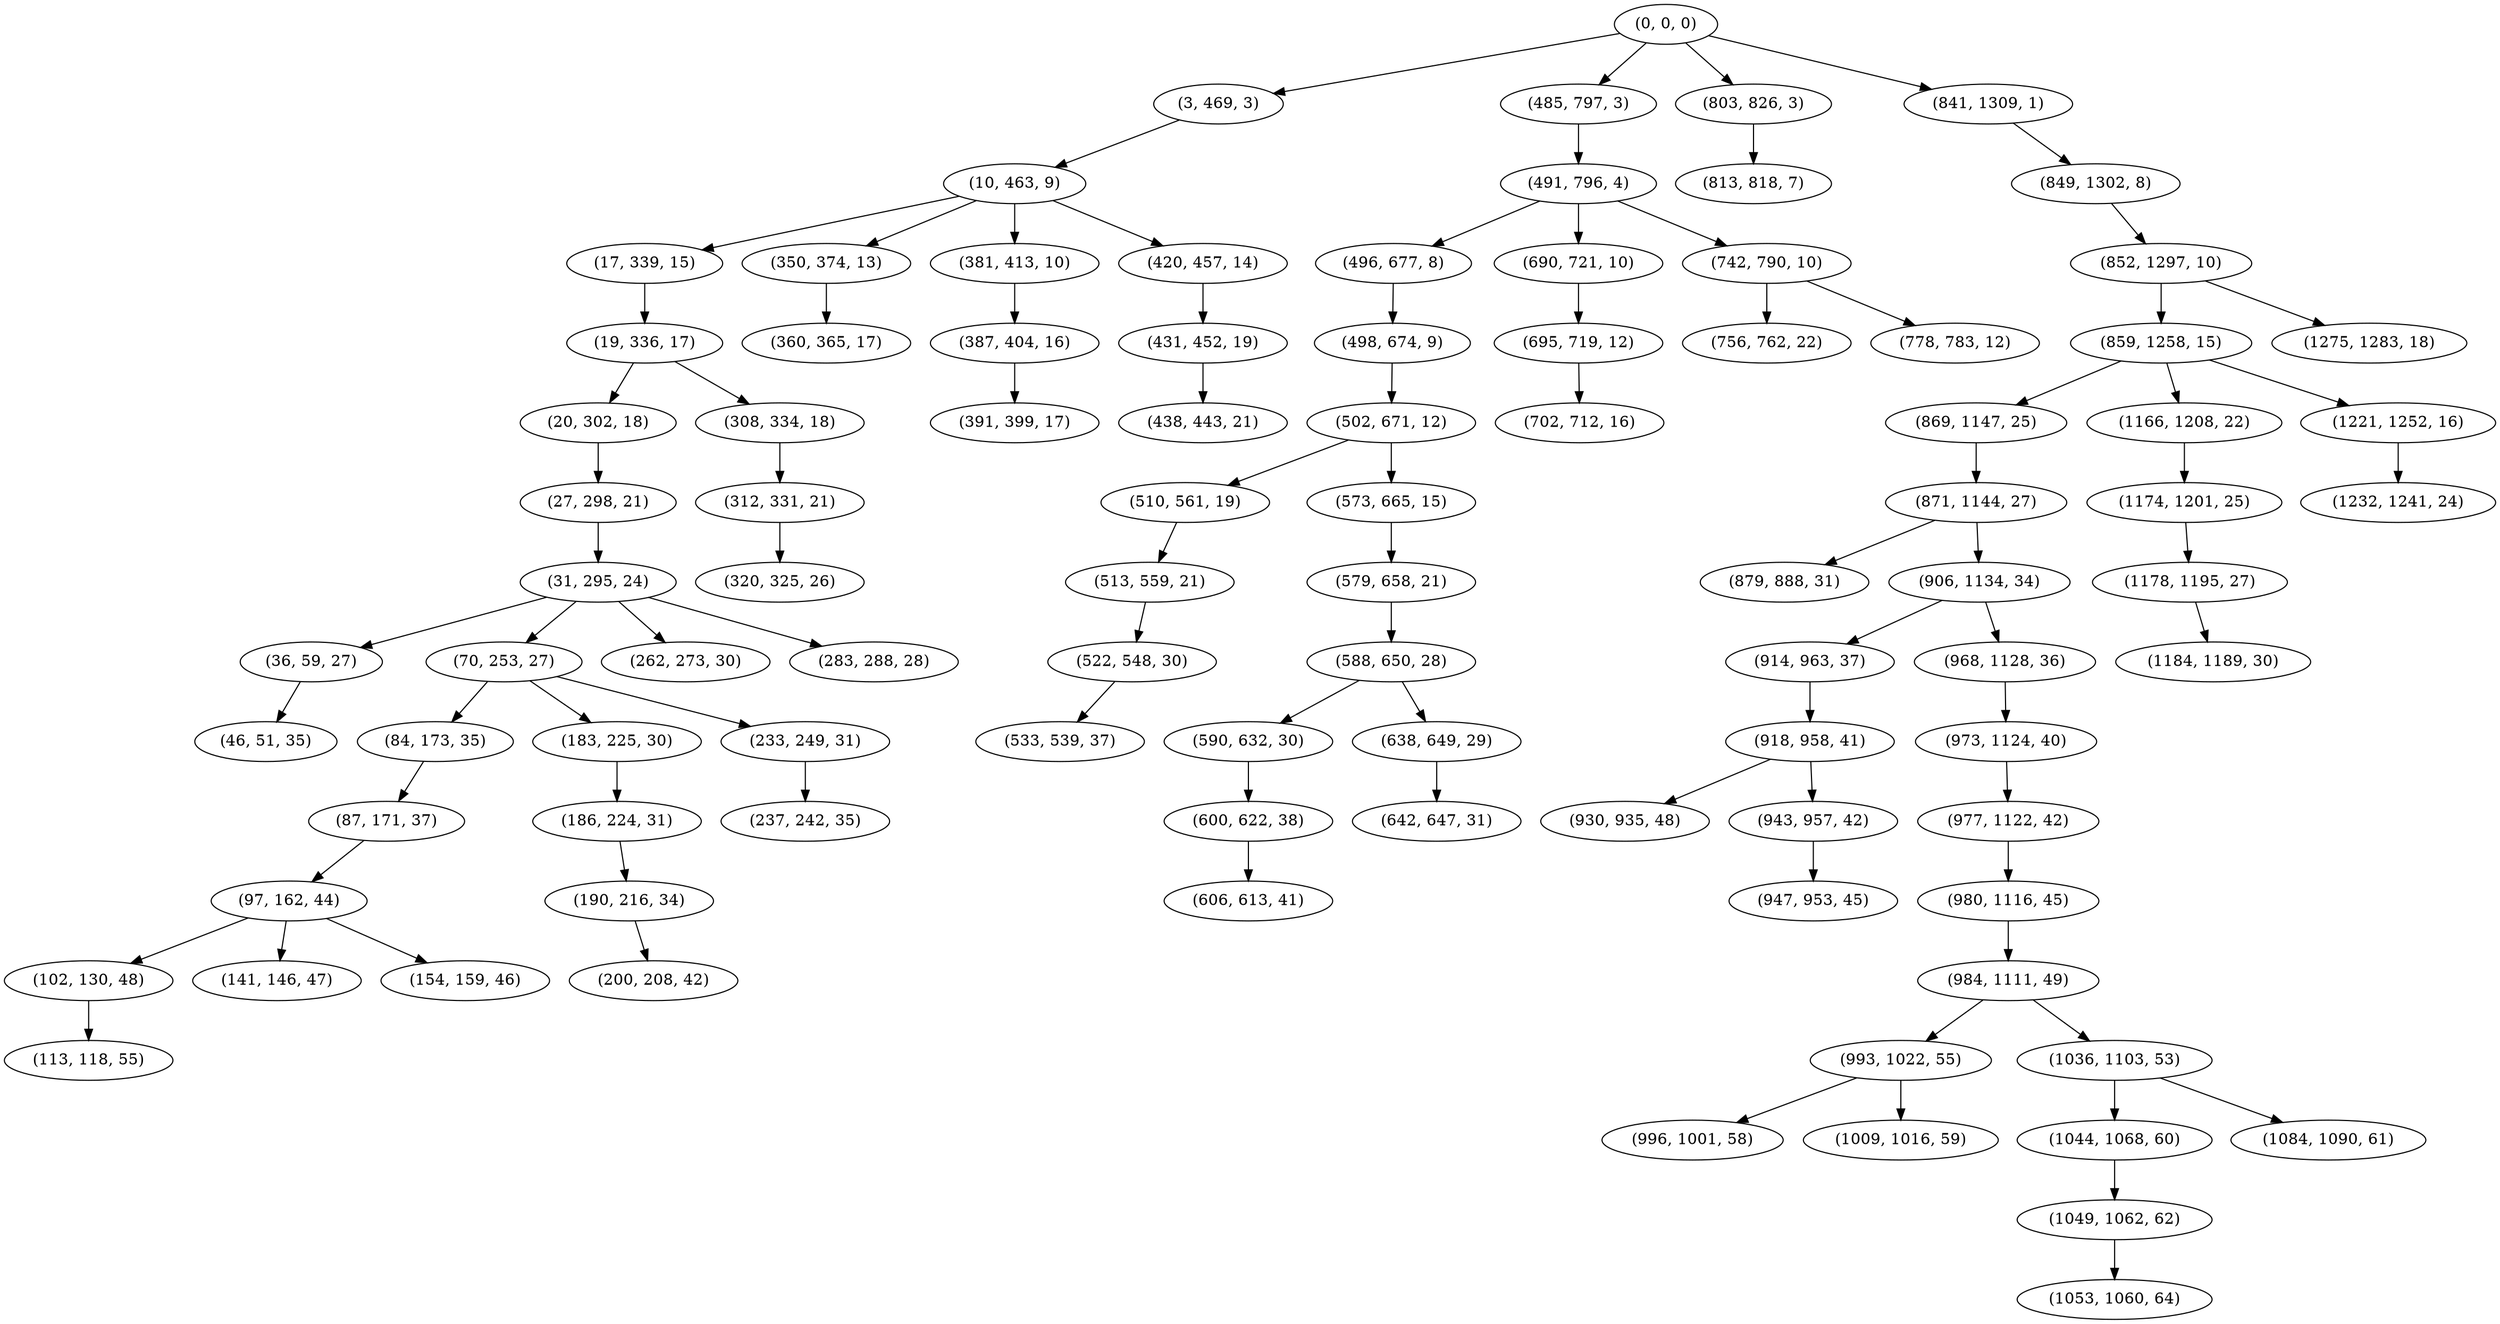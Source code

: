 digraph tree {
    "(0, 0, 0)";
    "(3, 469, 3)";
    "(10, 463, 9)";
    "(17, 339, 15)";
    "(19, 336, 17)";
    "(20, 302, 18)";
    "(27, 298, 21)";
    "(31, 295, 24)";
    "(36, 59, 27)";
    "(46, 51, 35)";
    "(70, 253, 27)";
    "(84, 173, 35)";
    "(87, 171, 37)";
    "(97, 162, 44)";
    "(102, 130, 48)";
    "(113, 118, 55)";
    "(141, 146, 47)";
    "(154, 159, 46)";
    "(183, 225, 30)";
    "(186, 224, 31)";
    "(190, 216, 34)";
    "(200, 208, 42)";
    "(233, 249, 31)";
    "(237, 242, 35)";
    "(262, 273, 30)";
    "(283, 288, 28)";
    "(308, 334, 18)";
    "(312, 331, 21)";
    "(320, 325, 26)";
    "(350, 374, 13)";
    "(360, 365, 17)";
    "(381, 413, 10)";
    "(387, 404, 16)";
    "(391, 399, 17)";
    "(420, 457, 14)";
    "(431, 452, 19)";
    "(438, 443, 21)";
    "(485, 797, 3)";
    "(491, 796, 4)";
    "(496, 677, 8)";
    "(498, 674, 9)";
    "(502, 671, 12)";
    "(510, 561, 19)";
    "(513, 559, 21)";
    "(522, 548, 30)";
    "(533, 539, 37)";
    "(573, 665, 15)";
    "(579, 658, 21)";
    "(588, 650, 28)";
    "(590, 632, 30)";
    "(600, 622, 38)";
    "(606, 613, 41)";
    "(638, 649, 29)";
    "(642, 647, 31)";
    "(690, 721, 10)";
    "(695, 719, 12)";
    "(702, 712, 16)";
    "(742, 790, 10)";
    "(756, 762, 22)";
    "(778, 783, 12)";
    "(803, 826, 3)";
    "(813, 818, 7)";
    "(841, 1309, 1)";
    "(849, 1302, 8)";
    "(852, 1297, 10)";
    "(859, 1258, 15)";
    "(869, 1147, 25)";
    "(871, 1144, 27)";
    "(879, 888, 31)";
    "(906, 1134, 34)";
    "(914, 963, 37)";
    "(918, 958, 41)";
    "(930, 935, 48)";
    "(943, 957, 42)";
    "(947, 953, 45)";
    "(968, 1128, 36)";
    "(973, 1124, 40)";
    "(977, 1122, 42)";
    "(980, 1116, 45)";
    "(984, 1111, 49)";
    "(993, 1022, 55)";
    "(996, 1001, 58)";
    "(1009, 1016, 59)";
    "(1036, 1103, 53)";
    "(1044, 1068, 60)";
    "(1049, 1062, 62)";
    "(1053, 1060, 64)";
    "(1084, 1090, 61)";
    "(1166, 1208, 22)";
    "(1174, 1201, 25)";
    "(1178, 1195, 27)";
    "(1184, 1189, 30)";
    "(1221, 1252, 16)";
    "(1232, 1241, 24)";
    "(1275, 1283, 18)";
    "(0, 0, 0)" -> "(3, 469, 3)";
    "(0, 0, 0)" -> "(485, 797, 3)";
    "(0, 0, 0)" -> "(803, 826, 3)";
    "(0, 0, 0)" -> "(841, 1309, 1)";
    "(3, 469, 3)" -> "(10, 463, 9)";
    "(10, 463, 9)" -> "(17, 339, 15)";
    "(10, 463, 9)" -> "(350, 374, 13)";
    "(10, 463, 9)" -> "(381, 413, 10)";
    "(10, 463, 9)" -> "(420, 457, 14)";
    "(17, 339, 15)" -> "(19, 336, 17)";
    "(19, 336, 17)" -> "(20, 302, 18)";
    "(19, 336, 17)" -> "(308, 334, 18)";
    "(20, 302, 18)" -> "(27, 298, 21)";
    "(27, 298, 21)" -> "(31, 295, 24)";
    "(31, 295, 24)" -> "(36, 59, 27)";
    "(31, 295, 24)" -> "(70, 253, 27)";
    "(31, 295, 24)" -> "(262, 273, 30)";
    "(31, 295, 24)" -> "(283, 288, 28)";
    "(36, 59, 27)" -> "(46, 51, 35)";
    "(70, 253, 27)" -> "(84, 173, 35)";
    "(70, 253, 27)" -> "(183, 225, 30)";
    "(70, 253, 27)" -> "(233, 249, 31)";
    "(84, 173, 35)" -> "(87, 171, 37)";
    "(87, 171, 37)" -> "(97, 162, 44)";
    "(97, 162, 44)" -> "(102, 130, 48)";
    "(97, 162, 44)" -> "(141, 146, 47)";
    "(97, 162, 44)" -> "(154, 159, 46)";
    "(102, 130, 48)" -> "(113, 118, 55)";
    "(183, 225, 30)" -> "(186, 224, 31)";
    "(186, 224, 31)" -> "(190, 216, 34)";
    "(190, 216, 34)" -> "(200, 208, 42)";
    "(233, 249, 31)" -> "(237, 242, 35)";
    "(308, 334, 18)" -> "(312, 331, 21)";
    "(312, 331, 21)" -> "(320, 325, 26)";
    "(350, 374, 13)" -> "(360, 365, 17)";
    "(381, 413, 10)" -> "(387, 404, 16)";
    "(387, 404, 16)" -> "(391, 399, 17)";
    "(420, 457, 14)" -> "(431, 452, 19)";
    "(431, 452, 19)" -> "(438, 443, 21)";
    "(485, 797, 3)" -> "(491, 796, 4)";
    "(491, 796, 4)" -> "(496, 677, 8)";
    "(491, 796, 4)" -> "(690, 721, 10)";
    "(491, 796, 4)" -> "(742, 790, 10)";
    "(496, 677, 8)" -> "(498, 674, 9)";
    "(498, 674, 9)" -> "(502, 671, 12)";
    "(502, 671, 12)" -> "(510, 561, 19)";
    "(502, 671, 12)" -> "(573, 665, 15)";
    "(510, 561, 19)" -> "(513, 559, 21)";
    "(513, 559, 21)" -> "(522, 548, 30)";
    "(522, 548, 30)" -> "(533, 539, 37)";
    "(573, 665, 15)" -> "(579, 658, 21)";
    "(579, 658, 21)" -> "(588, 650, 28)";
    "(588, 650, 28)" -> "(590, 632, 30)";
    "(588, 650, 28)" -> "(638, 649, 29)";
    "(590, 632, 30)" -> "(600, 622, 38)";
    "(600, 622, 38)" -> "(606, 613, 41)";
    "(638, 649, 29)" -> "(642, 647, 31)";
    "(690, 721, 10)" -> "(695, 719, 12)";
    "(695, 719, 12)" -> "(702, 712, 16)";
    "(742, 790, 10)" -> "(756, 762, 22)";
    "(742, 790, 10)" -> "(778, 783, 12)";
    "(803, 826, 3)" -> "(813, 818, 7)";
    "(841, 1309, 1)" -> "(849, 1302, 8)";
    "(849, 1302, 8)" -> "(852, 1297, 10)";
    "(852, 1297, 10)" -> "(859, 1258, 15)";
    "(852, 1297, 10)" -> "(1275, 1283, 18)";
    "(859, 1258, 15)" -> "(869, 1147, 25)";
    "(859, 1258, 15)" -> "(1166, 1208, 22)";
    "(859, 1258, 15)" -> "(1221, 1252, 16)";
    "(869, 1147, 25)" -> "(871, 1144, 27)";
    "(871, 1144, 27)" -> "(879, 888, 31)";
    "(871, 1144, 27)" -> "(906, 1134, 34)";
    "(906, 1134, 34)" -> "(914, 963, 37)";
    "(906, 1134, 34)" -> "(968, 1128, 36)";
    "(914, 963, 37)" -> "(918, 958, 41)";
    "(918, 958, 41)" -> "(930, 935, 48)";
    "(918, 958, 41)" -> "(943, 957, 42)";
    "(943, 957, 42)" -> "(947, 953, 45)";
    "(968, 1128, 36)" -> "(973, 1124, 40)";
    "(973, 1124, 40)" -> "(977, 1122, 42)";
    "(977, 1122, 42)" -> "(980, 1116, 45)";
    "(980, 1116, 45)" -> "(984, 1111, 49)";
    "(984, 1111, 49)" -> "(993, 1022, 55)";
    "(984, 1111, 49)" -> "(1036, 1103, 53)";
    "(993, 1022, 55)" -> "(996, 1001, 58)";
    "(993, 1022, 55)" -> "(1009, 1016, 59)";
    "(1036, 1103, 53)" -> "(1044, 1068, 60)";
    "(1036, 1103, 53)" -> "(1084, 1090, 61)";
    "(1044, 1068, 60)" -> "(1049, 1062, 62)";
    "(1049, 1062, 62)" -> "(1053, 1060, 64)";
    "(1166, 1208, 22)" -> "(1174, 1201, 25)";
    "(1174, 1201, 25)" -> "(1178, 1195, 27)";
    "(1178, 1195, 27)" -> "(1184, 1189, 30)";
    "(1221, 1252, 16)" -> "(1232, 1241, 24)";
}
